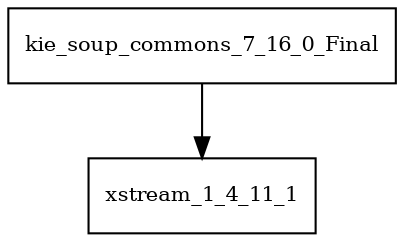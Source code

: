 digraph kie_soup_commons_7_16_0_Final_dependencies {
  node [shape = box, fontsize=10.0];
  kie_soup_commons_7_16_0_Final -> xstream_1_4_11_1;
}
